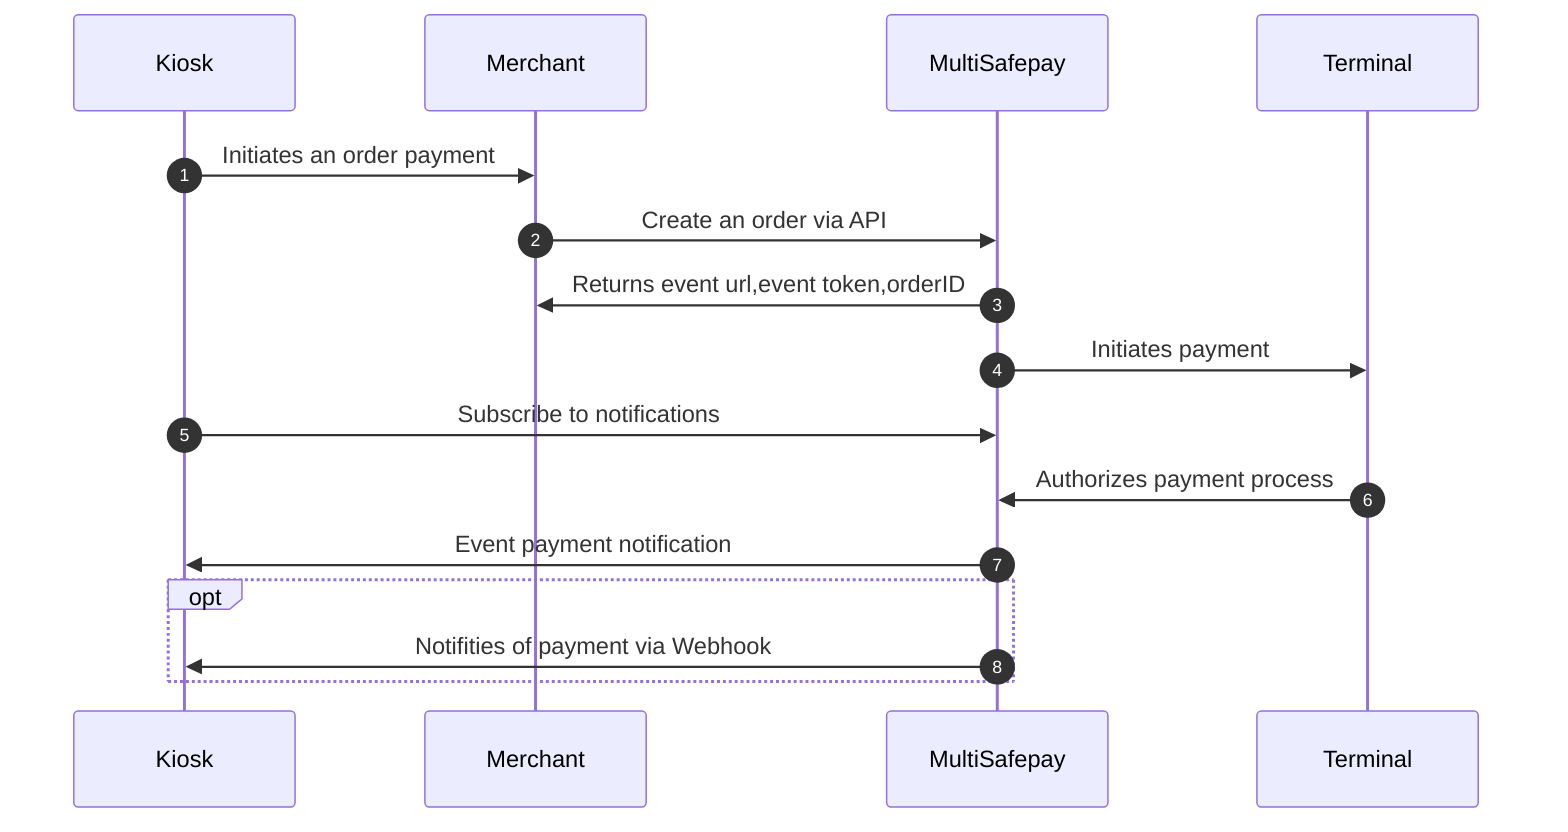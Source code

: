 sequenceDiagram
    autonumber
    participant K as Kiosk
    participant M as Merchant 
    participant MSP as MultiSafepay
    participant T as Terminal
   
    K->>M: Initiates an order payment
    M->>MSP:Create an order via API
    MSP->>M:Returns event url,event token,orderID
    MSP->>T: Initiates payment
    K->>MSP: Subscribe to notifications 
    T->>MSP: Authorizes payment process
    MSP->>K: Event payment notification
    opt 
    MSP->>K: Notifities of payment via Webhook 
    end